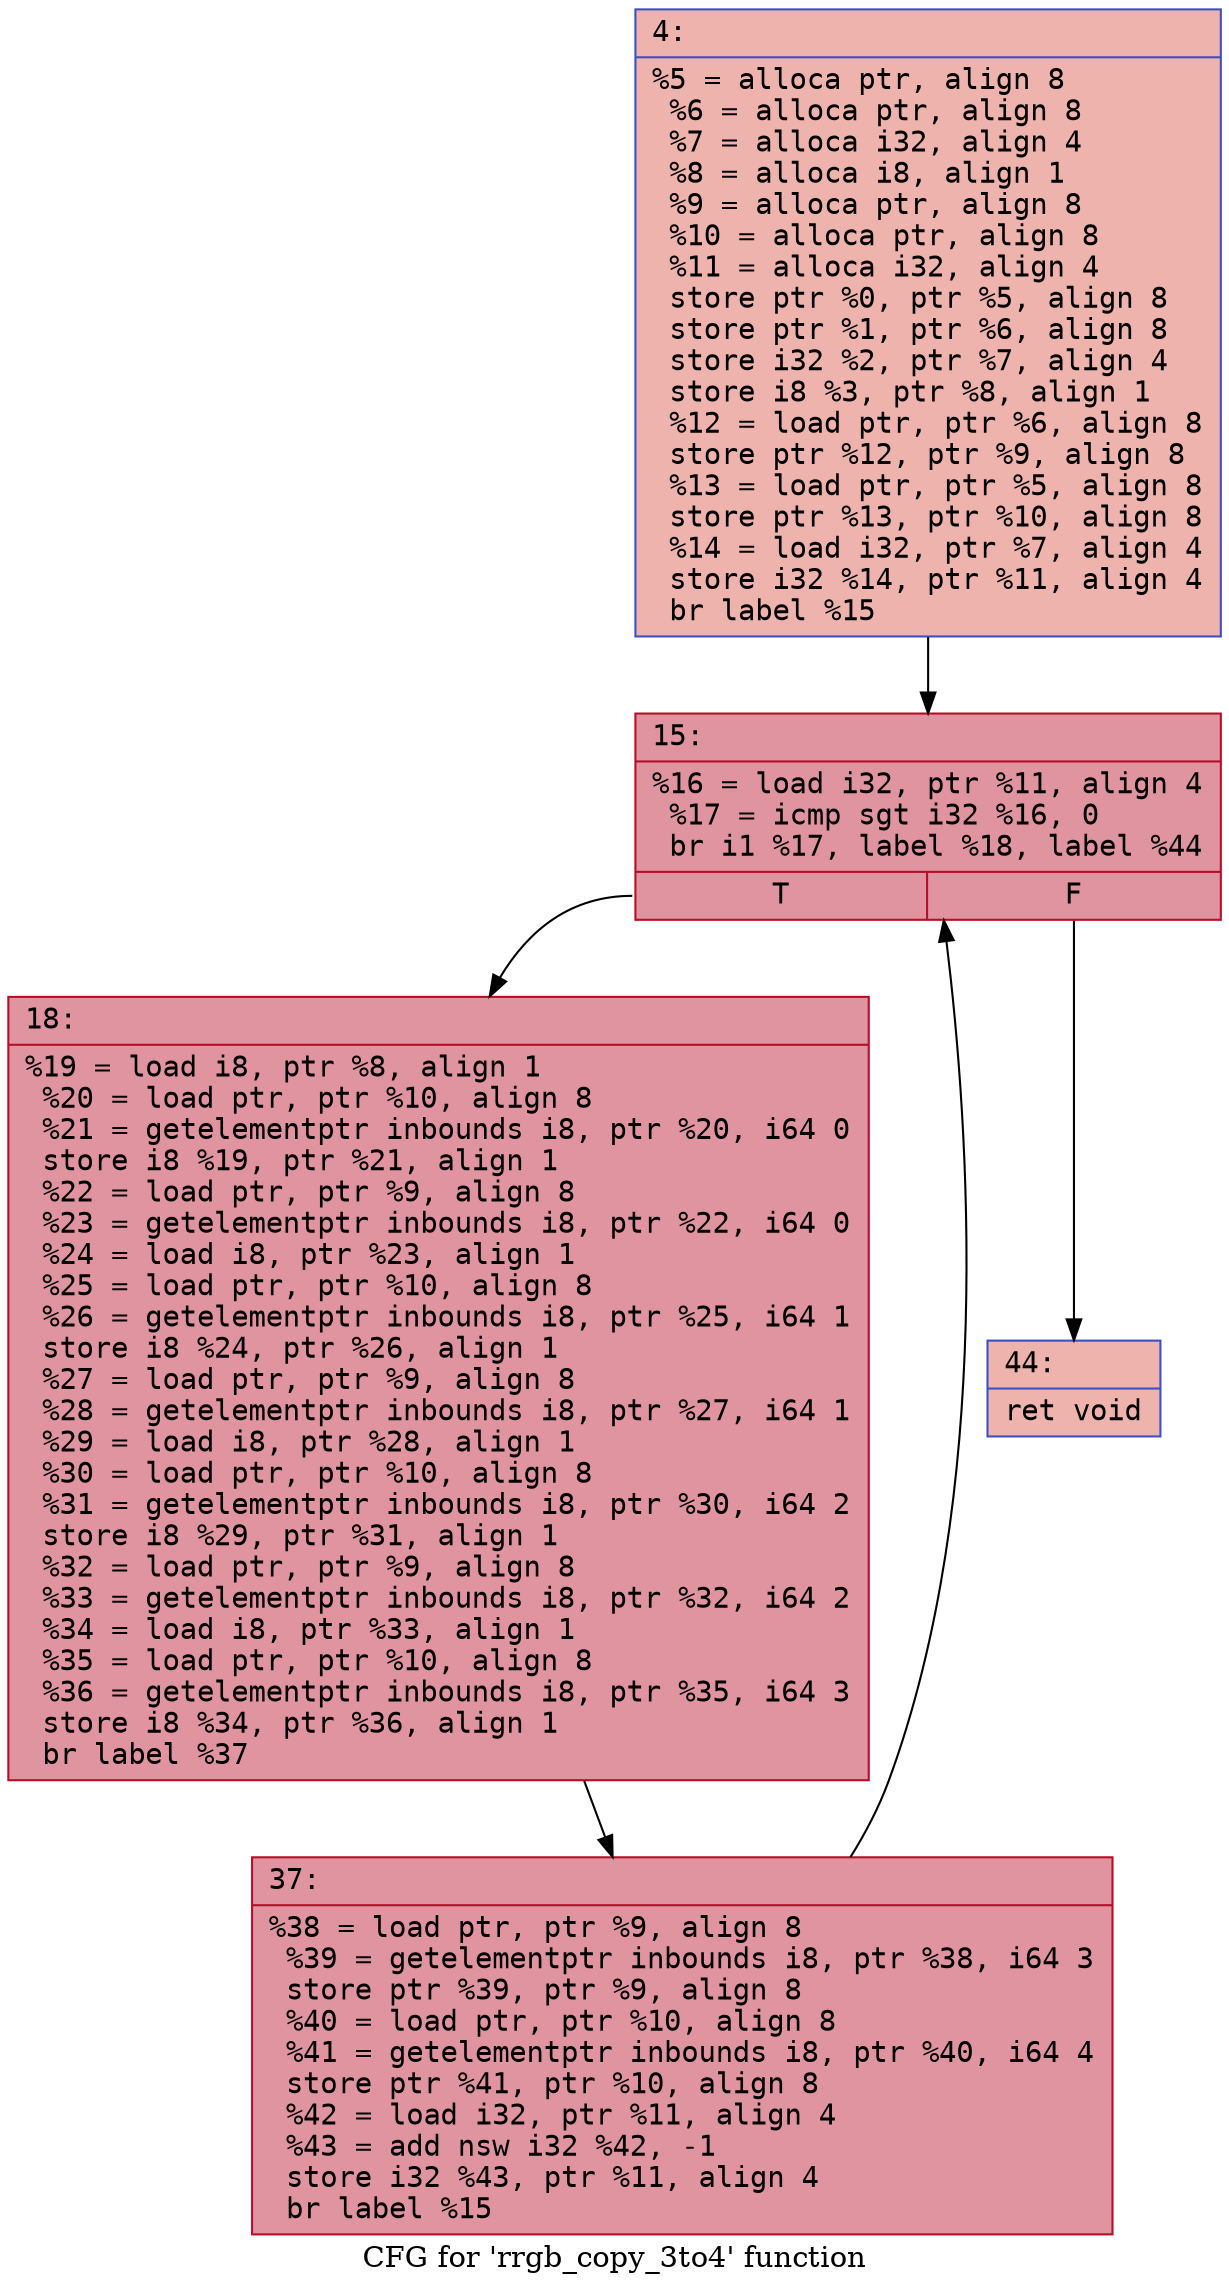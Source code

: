 digraph "CFG for 'rrgb_copy_3to4' function" {
	label="CFG for 'rrgb_copy_3to4' function";

	Node0x6000013753b0 [shape=record,color="#3d50c3ff", style=filled, fillcolor="#d6524470" fontname="Courier",label="{4:\l|  %5 = alloca ptr, align 8\l  %6 = alloca ptr, align 8\l  %7 = alloca i32, align 4\l  %8 = alloca i8, align 1\l  %9 = alloca ptr, align 8\l  %10 = alloca ptr, align 8\l  %11 = alloca i32, align 4\l  store ptr %0, ptr %5, align 8\l  store ptr %1, ptr %6, align 8\l  store i32 %2, ptr %7, align 4\l  store i8 %3, ptr %8, align 1\l  %12 = load ptr, ptr %6, align 8\l  store ptr %12, ptr %9, align 8\l  %13 = load ptr, ptr %5, align 8\l  store ptr %13, ptr %10, align 8\l  %14 = load i32, ptr %7, align 4\l  store i32 %14, ptr %11, align 4\l  br label %15\l}"];
	Node0x6000013753b0 -> Node0x600001375400[tooltip="4 -> 15\nProbability 100.00%" ];
	Node0x600001375400 [shape=record,color="#b70d28ff", style=filled, fillcolor="#b70d2870" fontname="Courier",label="{15:\l|  %16 = load i32, ptr %11, align 4\l  %17 = icmp sgt i32 %16, 0\l  br i1 %17, label %18, label %44\l|{<s0>T|<s1>F}}"];
	Node0x600001375400:s0 -> Node0x600001375450[tooltip="15 -> 18\nProbability 96.88%" ];
	Node0x600001375400:s1 -> Node0x6000013754f0[tooltip="15 -> 44\nProbability 3.12%" ];
	Node0x600001375450 [shape=record,color="#b70d28ff", style=filled, fillcolor="#b70d2870" fontname="Courier",label="{18:\l|  %19 = load i8, ptr %8, align 1\l  %20 = load ptr, ptr %10, align 8\l  %21 = getelementptr inbounds i8, ptr %20, i64 0\l  store i8 %19, ptr %21, align 1\l  %22 = load ptr, ptr %9, align 8\l  %23 = getelementptr inbounds i8, ptr %22, i64 0\l  %24 = load i8, ptr %23, align 1\l  %25 = load ptr, ptr %10, align 8\l  %26 = getelementptr inbounds i8, ptr %25, i64 1\l  store i8 %24, ptr %26, align 1\l  %27 = load ptr, ptr %9, align 8\l  %28 = getelementptr inbounds i8, ptr %27, i64 1\l  %29 = load i8, ptr %28, align 1\l  %30 = load ptr, ptr %10, align 8\l  %31 = getelementptr inbounds i8, ptr %30, i64 2\l  store i8 %29, ptr %31, align 1\l  %32 = load ptr, ptr %9, align 8\l  %33 = getelementptr inbounds i8, ptr %32, i64 2\l  %34 = load i8, ptr %33, align 1\l  %35 = load ptr, ptr %10, align 8\l  %36 = getelementptr inbounds i8, ptr %35, i64 3\l  store i8 %34, ptr %36, align 1\l  br label %37\l}"];
	Node0x600001375450 -> Node0x6000013754a0[tooltip="18 -> 37\nProbability 100.00%" ];
	Node0x6000013754a0 [shape=record,color="#b70d28ff", style=filled, fillcolor="#b70d2870" fontname="Courier",label="{37:\l|  %38 = load ptr, ptr %9, align 8\l  %39 = getelementptr inbounds i8, ptr %38, i64 3\l  store ptr %39, ptr %9, align 8\l  %40 = load ptr, ptr %10, align 8\l  %41 = getelementptr inbounds i8, ptr %40, i64 4\l  store ptr %41, ptr %10, align 8\l  %42 = load i32, ptr %11, align 4\l  %43 = add nsw i32 %42, -1\l  store i32 %43, ptr %11, align 4\l  br label %15\l}"];
	Node0x6000013754a0 -> Node0x600001375400[tooltip="37 -> 15\nProbability 100.00%" ];
	Node0x6000013754f0 [shape=record,color="#3d50c3ff", style=filled, fillcolor="#d6524470" fontname="Courier",label="{44:\l|  ret void\l}"];
}
